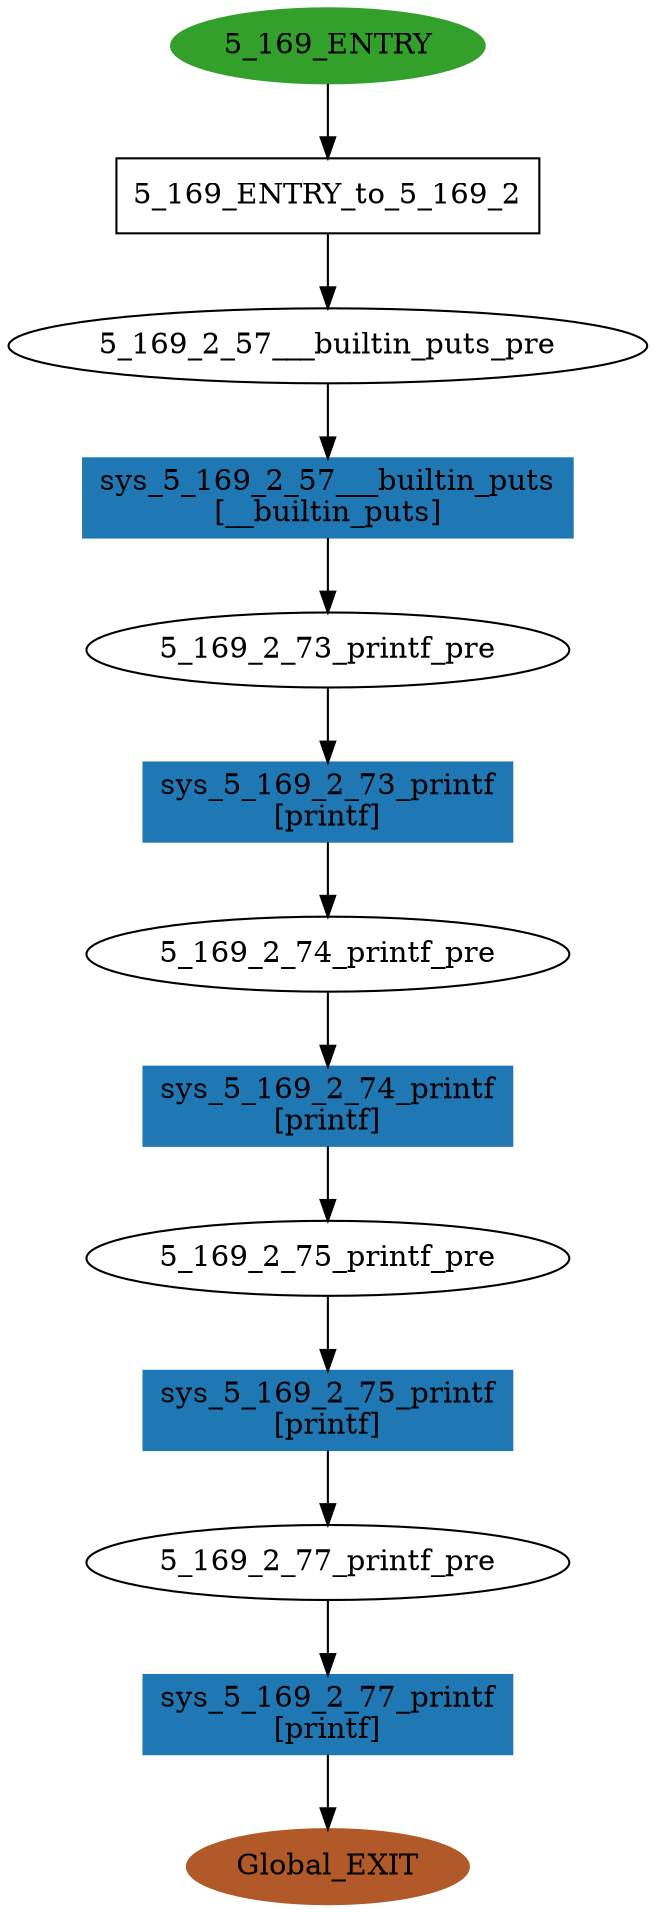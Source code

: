 digraph model { 
compound=true; 
node  [style="filled", colorscheme="paired12"];  "5_169_2_74_printf_pre" [shape=ellipse, style=""];
  "5_169_2_57___builtin_puts_pre" [shape=ellipse, style=""];
  "5_169_2_77_printf_pre" [shape=ellipse, style=""];
  "5_169_2_73_printf_pre" [shape=ellipse, style=""];
  "5_169_2_75_printf_pre" [shape=ellipse, style=""];
  "Global_EXIT" [shape=ellipse, color=12, style=filled];
  "5_169_ENTRY" [shape=ellipse, color=4, style=filled];
  "sys_5_169_2_75_printf" [shape=box, style=""];
  "sys_5_169_2_75_printf" [color=2, style=filled];
  "sys_5_169_2_75_printf" [label="sys_5_169_2_75_printf\n[printf]"];
  "sys_5_169_2_74_printf" [shape=box, style=""];
  "sys_5_169_2_74_printf" [color=2, style=filled];
  "sys_5_169_2_74_printf" [label="sys_5_169_2_74_printf\n[printf]"];
  "sys_5_169_2_73_printf" [shape=box, style=""];
  "sys_5_169_2_73_printf" [color=2, style=filled];
  "sys_5_169_2_73_printf" [label="sys_5_169_2_73_printf\n[printf]"];
  "5_169_ENTRY_to_5_169_2" [shape=box, style=""];
  "5_169_ENTRY_to_5_169_2" [label="5_169_ENTRY_to_5_169_2\n"];
  "sys_5_169_2_77_printf" [shape=box, style=""];
  "sys_5_169_2_77_printf" [color=2, style=filled];
  "sys_5_169_2_77_printf" [label="sys_5_169_2_77_printf\n[printf]"];
  "sys_5_169_2_57___builtin_puts" [shape=box, style=""];
  "sys_5_169_2_57___builtin_puts" [color=2, style=filled];
  "sys_5_169_2_57___builtin_puts" [label="sys_5_169_2_57___builtin_puts\n[__builtin_puts]"];
  "5_169_ENTRY_to_5_169_2" -> "5_169_2_57___builtin_puts_pre" [label="", arrowhead="normal"];
  "sys_5_169_2_73_printf" -> "5_169_2_74_printf_pre" [label="", arrowhead="normal"];
  "5_169_2_77_printf_pre" -> "sys_5_169_2_77_printf" [label="", arrowhead="normal"];
  "5_169_2_74_printf_pre" -> "sys_5_169_2_74_printf" [label="", arrowhead="normal"];
  "sys_5_169_2_57___builtin_puts" -> "5_169_2_73_printf_pre" [label="", arrowhead="normal"];
  "5_169_2_75_printf_pre" -> "sys_5_169_2_75_printf" [label="", arrowhead="normal"];
  "5_169_ENTRY" -> "5_169_ENTRY_to_5_169_2" [label="", arrowhead="normal"];
  "5_169_2_57___builtin_puts_pre" -> "sys_5_169_2_57___builtin_puts" [label="", arrowhead="normal"];
  "sys_5_169_2_75_printf" -> "5_169_2_77_printf_pre" [label="", arrowhead="normal"];
  "5_169_2_73_printf_pre" -> "sys_5_169_2_73_printf" [label="", arrowhead="normal"];
  "sys_5_169_2_77_printf" -> "Global_EXIT" [label="", arrowhead="normal"];
  "sys_5_169_2_74_printf" -> "5_169_2_75_printf_pre" [label="", arrowhead="normal"];
}
